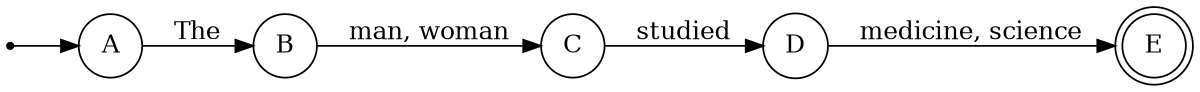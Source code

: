digraph Man_Woman_Automaton {
	rankdir=LR size="8,5"
	node [shape=doublecircle]
	E
	node [shape=circle]
	D -> E [label="medicine, science"]
	A -> B [label=The]
	C -> D [label=studied]
	B -> C [label="man, woman"]
	node [shape=point]
	start
	start -> A
}
